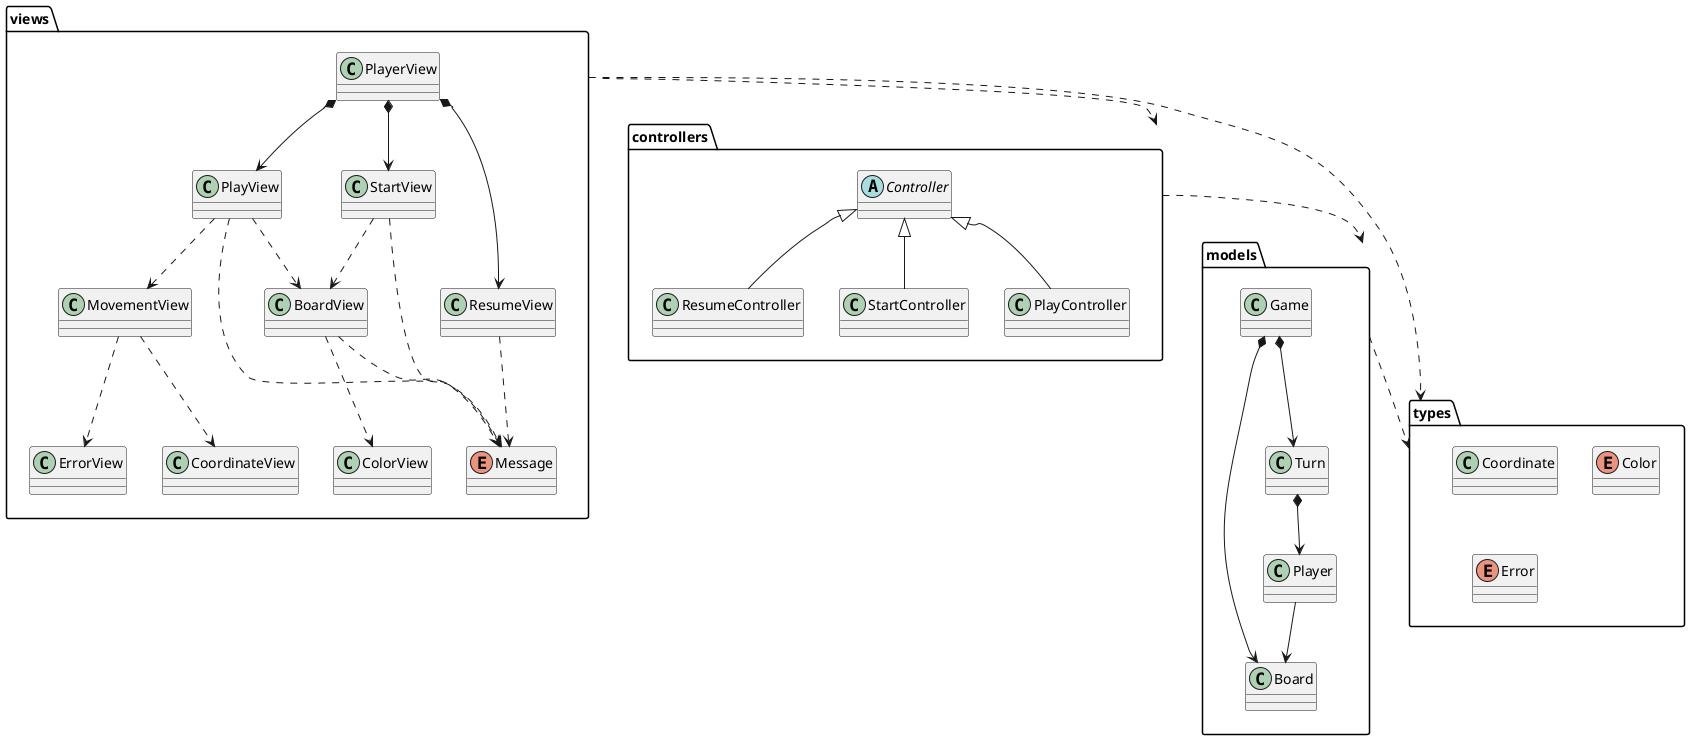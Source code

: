 @startuml analisis
package controllers  { }
package models  { }
package types  { }
package views { }

views .down.> controllers
views .down.> types
controllers .down.> models
models .down.> types


class  models.Board{

}

class  models.Game{

}

class  models.Player{

}

class  models.Turn{

}

class  types.Coordinate{

}

enum  types.Color{

}

enum  types.Error{

}

abstract class  controllers.Controller{

}

class  controllers.PlayController{

}

class  controllers.ResumeController{

}

class  controllers.StartController{

}

class  views.BoardView{

}

class  views.ErrorView{

}

class  views.PlayView{

}

class  views.ResumeView{

}

class views.StartView{

}

class  views.MovementView{

}

class  views.ColorView{

}

enum  views.Message{

}

class  views.PlayerView{

}

class views.CoordinateView {

}

views.PlayerView *-down-> views.StartView
views.PlayerView *-down-> views.PlayView
views.PlayerView *-down-> views.ResumeView
views.StartView ..> views.Message
views.StartView ..> views.BoardView
views.BoardView ..> views.ColorView
views.BoardView ..> views.Message
views.PlayView ..> views.Message
views.PlayView ..> views.BoardView
views.PlayView ..> views.MovementView
views.MovementView ..> views.ErrorView
views.ResumeView ..> views.Message
views.MovementView ..> views.CoordinateView

controllers.Controller <|-- controllers.StartController
controllers.Controller <|-- controllers.PlayController
controllers.Controller <|-- controllers.ResumeController

models.Game *-down-> models.Turn
models.Game *-down-> models.Board
models.Turn *-down-> models.Player
models.Player --> models.Board
@enduml

@startuml start
allow_mixing

actor Player

package controllers  {

    object "startController\n:StartController" as StartController{

    }
}


package models  {

    object  Board{

    }

    object Game{

    }

}

package types  {


    object "coordinate\n:Coordinate" as Coordinate{

    }

    object "color\n:Color" as Color{

    }
}


package views {
    object BoardView{

    }

    object StartView{

    }

    object ColorView{

    }
    object Message{

    }
}

Player --> StartView
note on link
    start()
end note
StartView ..> Message
note on link
    write()
end note
StartView ..> BoardView
note on link
    write(startController)
end note
BoardView ..> ColorView
note on link
    write(color)
end note
BoardView ..> Message
note on link
    write()
end note
BoardView ..> Coordinate
ColorView ..> Color
BoardView ..> StartController
note on link
    getColor(coordinate)
end note
StartController --> Game
note on link
    getColor(coordinate)
end note
StartController ..> Coordinate
Game *-down-> Board
note on link
    getColor(coordinate)
end note
Game ..> Coordinate
Board ..> Coordinate
Board *-> Color
@enduml

@startuml play
allow_mixing

actor :Player: as Playerr

package controllers  {

    object "playController\n:PlayController" as PlayController{

    }
}


package models  {
    object Board{

    }

    object Game{

    }

    object Turn{

    }
    object Player{

    }
}

package types  {

    object "coordinate\n:Coordinate" as  Coordinate{

    }

    object "color\n:Color" as Color{

    }

    object "error\n:Error" as  Error{

    }
}


package views {

    object BoardView{

    }

    object PlayView{

    }

    object MovementView{

    }

    object ColorView{

    }

    object ErrorView{

    }

    object Message{

    }

    object CoordinateView{

    }
}

Playerr --> PlayView
note on link
    play()
end note
PlayView ..> Message
note on link
    write()
end note
PlayView ..> BoardView
note on link
    write(playController)
end note
PlayView ..> MovementView
note on link
    interact(playController)
end note
BoardView ..> ColorView
note on link
    write(color)
end note
BoardView ..> Message
note on link
    write()
    writeln()
end note
BoardView ..> Coordinate
ColorView ..> Color
PlayView --> PlayController
note on link
    next()
    isTicTacToe()
end note
MovementView ..> PlayController
note on link
    areAllTokensOnBoard()
    putToken(coordinate)
    getPutTokenError(coordinate)
    moveToken(coordinate, coordinate)
    getOriginMoveTokenError(coordinate)
    getTargetMoveTokenError(coordinate, coordinate)
end note
MovementView ..> CoordinateView
note on link
    read()
end note
CoordinateView ..> Coordinate
MovementView ..> ErrorView
note on link
    write(error)
end note
MovementView ..> Coordinate
MovementView ..> Error
BoardView ..> PlayController
note on link
    getColor(coordinate)
end note
PlayController --> Game
note on link
    areAllTokensOnBoard()
    putToken(coordinate)
    getPutTokenError(coordinate)
    moveToken(coordinate, coordinate)
    getOriginMoveTokenError(coordinate)
    getTargetMoveTokenError(coordinate, coordinate)
    next()
    getActiveColor()
    getColor(coordinate)
    isTicTacToe()
end note
PlayController ..> Coordinate
Game *-down-> Turn
note on link
    next()
    getActiveColor()
    areAllTokensOnBoard()
    putToken(coordinate)
    getPutTokenError(coordinate)
    moveToken(coordinate, coordinate)
    getOriginMoveTokenError(coordinate)
    getTargetMoveTokenError(coordinate, coordinate)
end note
Game *-down-> Board
note on link
    getColor(coordinate)
    isTicTacToe()
end note
Board ..> Coordinate
Board *-down-> Color
ErrorView ..> Error
Turn ..> Board
note on link
    isTicTacToe()
end note
Turn ..> Coordinate
Turn *-down-> Player
note on link
    getColor()
    areAllTokensOnBoard()
    putToken(coordinate)
    getPutTokenError(coordinate)
    moveToken(coordinate, coordinate)
    getOriginMoveTokenError(coordinate)
    getTargetMoveTokenError(coordinate, coordinate)
end note
Player ..> Coordinate
Player ..> Error
Player --> Board
Player --> Color
Game ..> Coordinate
@enduml

@startuml resume
allow_mixing

actor :Player: as Playerr

package controllers  {

    object ResumeController{

    }
}


package models  {

    object Board{

    }

    object Game{

    }

    object Turn{

    }
    object Player{

    }
}

package types  {

    object Coordinate{

    }

    object Color{

    }
}


package views {

    object ResumeView{

    }

    object Message{

    }
}

Playerr --> ResumeView
note on link
    resume()
end note
ResumeView --> ResumeController
note on link
    reset()
end note
ResumeView ..> Message
note on link
    write()
end note
ResumeController --> Game
note on link
    reset()
end note
ResumeController ..> Coordinate
Game *-down-> Turn
note on link
    reset()
end note
Game *-down-> Board
note on link
    reset()
end note
Board ..> Coordinate
Board *-> Color
Game ..> Coordinate
Player ..> Coordinate
Player --> Board
Player --> Color
Turn *-down-> Player
note on link
    new()
end note
@enduml

@startuml arquitectura-paquetes
package models #DDDDDD { }
package views #DDDDDD { }
package controllers #DDDDDD { }
package types #DDDDDD { }
views .down.> controllers
views .down.> types
controllers .down.> models
controllers .down.> types
models .down.> types
@enduml

@startuml packageViews
class Coordinate as "types.\nCoordinate"
enum Error as "types.\nError"
enum Color as "types.\nColor"
class StartController as "controllers.\nStartController"
class PlayController as "controllers.\nPlayController"
class ResumeController as "controllers.\nResumeController"

class  views.BoardView{
    ~ write(StartController)
}

class  views.ErrorView{
    ~ writeln(Error)
}

class  views.PlayView{
    ~ play(PlayController)
}

class  views.ResumeView{
    ~ resume(ResumeController): boolean
}

class views.StartView{
    ~ start(StartController)
}

class  views.MovementView{
    ~ interact()
}

class  views.ColorView{
    ~ write(Color)
}

enum  views.Message{
    +TITLE
    +HORIZONTAL_LINE
    +VERTICAL_LINE
    +ACTION_COMMAND
    +UNDO_COMMAND
    +REDO_COMMAND
    +ENTER_COORDINATE_TO_PUT
    +COORDINATE_TO_PUT
    +COORDINATE_TO_REMOVE
    +COORDINATE_TO_MOVE
    +PLAYER_WIN
    +RESUME
    ~ writeln()
    ~ write()
}

class  views.PlayerView{
    
}

class  views.CoordinateView{
    ~ read(): Coordinate
}

views.PlayerView *-down-> views.StartView
views.PlayerView *-down-> views.PlayView
views.PlayerView *-down-> views.ResumeView
views.StartView ..> views.Message
views.StartView ..> views.BoardView
views.StartView -down-> StartController
views.BoardView ..> views.ColorView
views.BoardView ..> views.Message
views.PlayView ..> views.Message
views.PlayView ..> views.BoardView
views.PlayView ..> views.MovementView
views.MovementView ..> views.ErrorView
views.ResumeView ..> views.Message
views.ResumeView -down-> ResumeController
views.BoardView .down.> Coordinate
views.MovementView .down.> Coordinate
views.BoardView .down.> StartController
views.BoardView .down.> Color
views.MovementView .down.> Error
views.ErrorView .down.> Error
views.PlayView -down- PlayController
views.ColorView .down.> Color
views.CoordinateView .down.> Coordinate
views.MovementView ..> views.CoordinateView
@enduml

@startuml packageControllers
class Coordinate as "types.\nCoordinate"
enum Color as "types.\nColor"
enum Error as "types.\nError"
class Game as "models.\nGame"

abstract class  controllers.Controller{
    + getColor(Coordinate): Color
}

class  controllers.PlayController{
    +areAllTokensOnBoard(): boolean
    +putToken(Coordinate)
    +getPutTokenError(Coordinate): Error
    +moveToken(Coordinate, Coordinate)
    +getOriginMoveTokenError(Coordinate): Error
    +getTargetMoveTokenError(Coordinate, Coordinate): Error
    +next()
    +getActiveColor(): Color
    +isTicTacToe(): boolean
}

class  controllers.ResumeController{
    +reset()
}

class  controllers.StartController{

}


controllers.Controller <|-- controllers.StartController
controllers.Controller <|-- controllers.PlayController
controllers.Controller <|-- controllers.ResumeController

controllers.Controller .down.> Coordinate
controllers.Controller --> Game
controllers.Controller ..> Color
controllers.PlayController .down.> Error
@enduml

@startuml modelspackage

class Coordinate as "types.\nCoordinate"
enum Error as "types.\nError"
enum Color as "types.\nColor"

class  models.Board{
    ~reset()
    ~isTicTacToe(): boolean
    ~getColor(Coordinate): Color
}

class  models.Game{
    +reset()
    +areAllTokensOnBoard(): boolean
    +putToken(Coordinate)
    +getPutTokenError(Coordinate): Error
    +moveToken(Coordinate, Coordinate)
    +getOriginMoveTokenError(Coordinate): Error
    +getTargetMoveTokenError(Coordinate, Coordinate): Error
    +next()
    +getActiveColor(): Color
    +isTicTacToe(): boolean
    +getColor(Coordinate): Color
}

class  models.Player{
    ~getColor(): Color
    ~areAllTokensOnBoard(): boolean
    ~putToken(Coordinate)
    ~getPutTokenError(Coordinate): Error
    ~moveToken(Coordinate, Coordinate)
    ~getOriginMoveTokenError(Coordinate): Error
    ~getTargetMoveTokenError(Coordinate, Coordinate): Error
}

class  models.Turn{
    ~reset()
    ~next()
    ~getActiveColor(): Color
    ~areAllTokensOnBoard(): boolean
    ~putToken(Coordinate)
    ~getPutTokenError(Coordinate): Error
    ~moveToken(Coordinate, Coordinate)
    ~getOriginMoveTokenError(Coordinate): Error
    ~getTargetMoveTokenError(Coordinate, Coordinate): Error
}

models.Game *-down-> models.Turn
models.Game *-down-> models.Board
models.Turn *-down-> models.Player
models.Turn ..> Coordinate
models.Player ..> Coordinate
models.Player --> models.Board
models.Board *-down-> Color
models.Turn ..> Color
models.Game ..> Color
models.Board ..> Coordinate
models.Player --> Color
models.Player ..> Error
models.Turn ..> Error
models.Game ..> Error
models.Game ..> Coordinate
@enduml

@startuml typespackages
package types  { }

class  types.Coordinate{
    #getDimension()
    +equals(Object)
}

enum  types.Color{
    +X
    +O
    +NULL
    +get(Int)
    +isNull()
}

enum  types.Error{
    +NOT_EMPTY
    +NOT_OWNER
    +SAME_COORDINATES
    +WRONG_COORDINATES
    +NULL
    +isNull()
}
@enduml